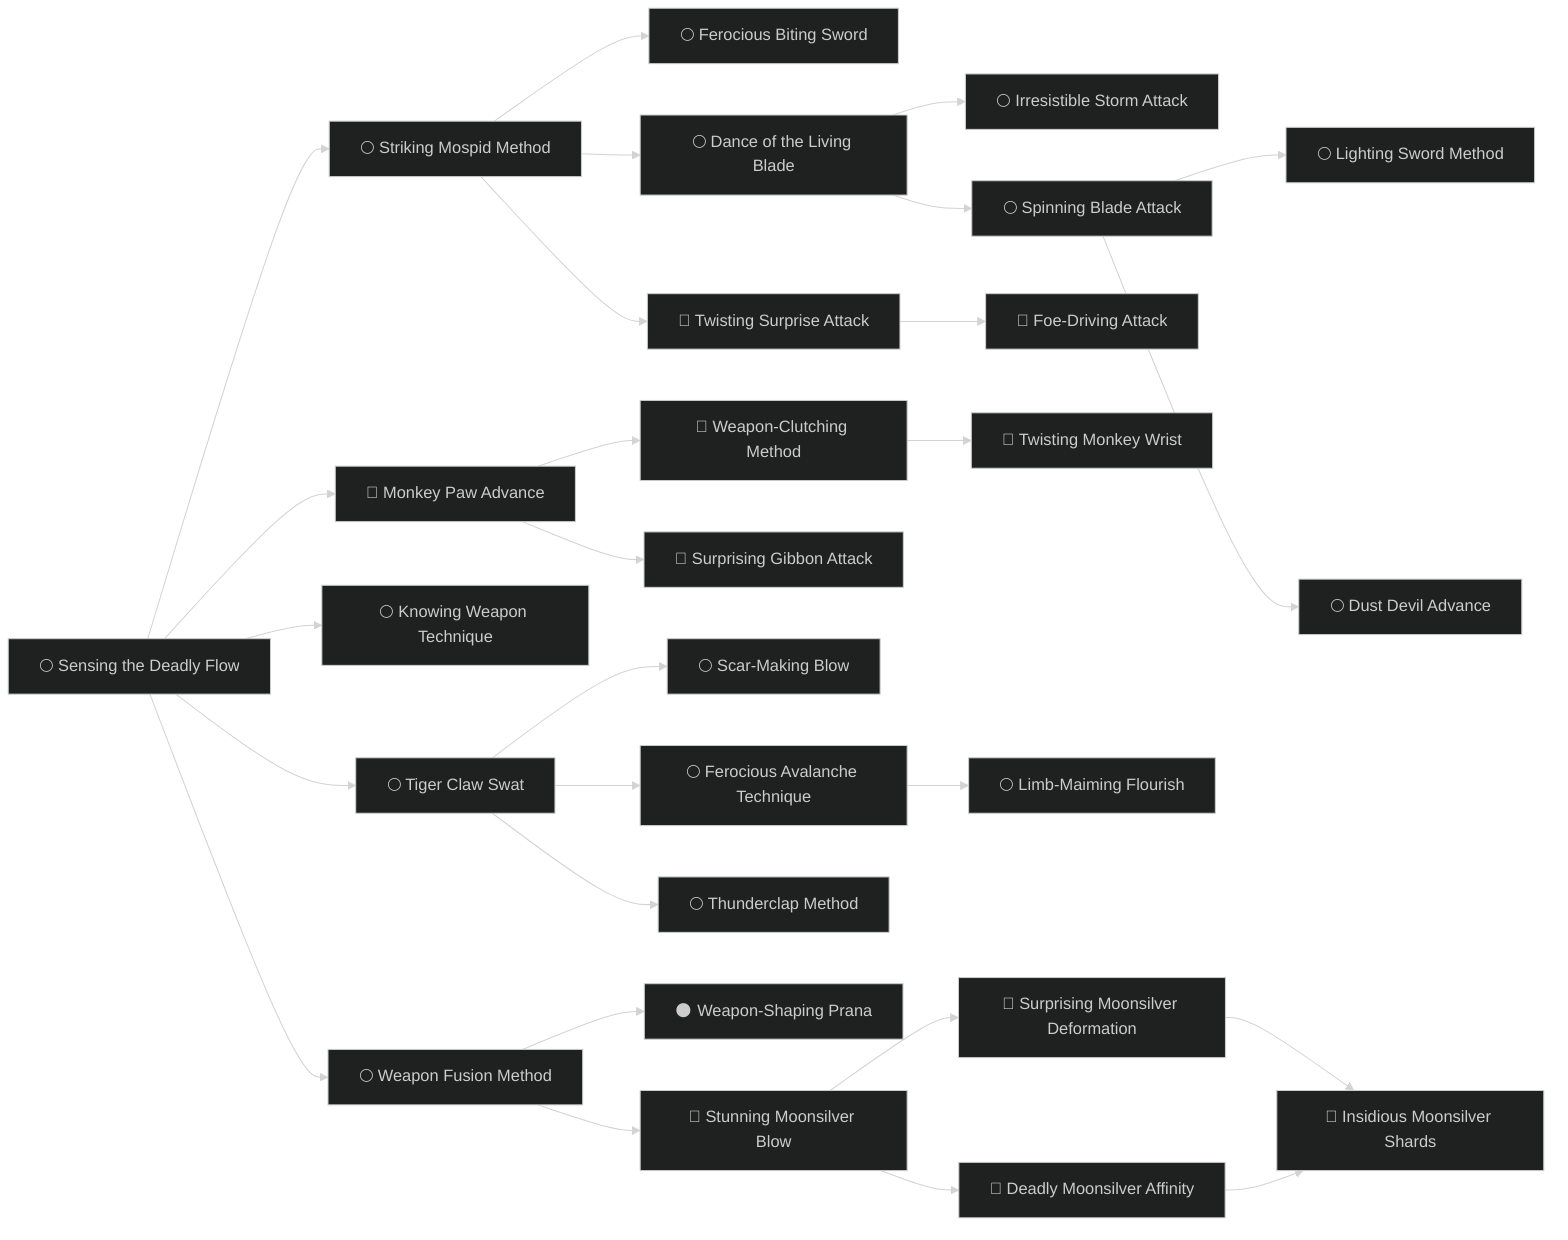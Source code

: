 ---
config:
  theme: dark
---
flowchart LR

    sensing_the_deadly_flow[🌕 Sensing the Deadly Flow]
    click sensing_the_deadly_flow callback "
        Sensing the Deadly Flow<br>
        <br>
        Cost: 1 mote per die<br>
        Duration: Instant<br>
        Type: Supplemental<br>
        Minimum Dexterity: 2<br>
        Minimum Essence: 1<br>
        Prerequisite Charms: None<br>
        <br>
        By means of this Charm, a Lunar can perceive the
        flows of Essence around his target, using them to guide
        his blows to best effect. For each mote of Essence spent
        on this Charm, the Lunar gains an additional attack die
        on a single Melee attack. These bonus dice may not
        exceed the character's Dexterity.
        "

    striking_mospid_method[🌕 Striking Mospid Method]
    sensing_the_deadly_flow --> striking_mospid_method
    click striking_mospid_method callback "
        Striking Mospid Method<br>
        <br>
        Cost: 1 mote per +1 initiative<br>
        Duration: Instant<br>
        Type: Reflexive<br>
        Minimum Dexterity: 2<br>
        Minimum Essence: 1<br>
        Prerequisite Charms: Sensing the Deadly Flow<br>
        <br>
        Using this Charm, a Lunar can imbue his weapon
        with preternatural speed, using his Essence and instincts
        to enhance the tempo of his attack. When rolling initiative
        for a turn in which the character plans to make a
        Melee attack, the Lunar may spend Essence to improve
        his initiative rating for a single turn, each mote buying a
        +1 modifier. The character cannot spend more motes
        than he has points of Dexterity. The Essence cost of the
        Charm is paid before making the initiative roll. The
        Striking Raptor Method cannot be used in a Combo with
        any other Charm that gives an initiative bonus.
        "

    ferocious_biting_sword[🌕 Ferocious Biting Sword]
    striking_mospid_method --> ferocious_biting_sword
    click ferocious_biting_sword callback "
        Ferocious Biting Sword<br>
        <br>
        Cost: 4 motes<br>
        Duration: Instant<br>
        Type: Supplemental<br>
        Minimum Strength: 2<br>
        Minimum Essence: 2<br>
        Prerequisite Charms: Striking Mospid Method<br>
        <br>
        By fortifying his attacking weapon with Essence, a
        Lunar can make it very difficult for his opponent to block
        a single attack with a hand-to-hand weapon. Players
        rolling to defend against this attack must roll two successes
        for each of the Exalt's own successes they seek to
        negate. If a defender rolls an odd number of successes, the
        extra success is wasted.<br>
        For Example: Red Jaw uses the Ferocious Biting Sword
        to enhance his attacks on a Solar. His reaver daiklave,
        Winter's Heart, arcs round at the enemy, and Red Jaw's
        player gets four successes on the attack. The Storyteller rolls
        the Solar's parry and gets seven successes. Ordinarily, this
        would cancel out Red Jaw's attack, but as the Ferocious
        Biting Sword Charm was in effect, it only cancels three of the
        successes, with the seventh success on the parry discarded.
        With one success remaining, Red Jaw's attack succeeds.
        "

    dance_of_the_living_blade[🌕 Dance of the Living Blade]
    striking_mospid_method --> dance_of_the_living_blade
    click dance_of_the_living_blade callback "
        Dance of the Living Blade<br>
        <br>
        Cost: 3 motes per attack, 1 Willpower<br>
        Duration: Instant<br>
        Type: Extra action<br>
        Minimum Dexterity: 4<br>
        Minimum Essence: 2<br>
        Prerequisite Charms: Striking Mospid Method<br>
        <br>
        By using the Dance of the Living Blade, the
        Lunar can make multiple Melee attacks per turn.
        These may be against the same foe or against multiple
        foes within a distance in yards equal to the Lunar's
        Dexterity. Each additional attack costs 3 motes of
        Essence, and the Lunar may purchase no more additional
        attacks than he has points of Essence. Each
        attack is made with the Lunar's full dice pool and must
        be parried or dodged separately. A Lunar can buy no
        more extra actions than (the initiative on which he
        activated this Charm ÷ 3, rounded down). This
        normally means (the character's initiative ÷ 3), but
        Lunars who hold their action and then invoke this
        Charm may lose extra actions.
        "

    irresistible_storm_attack[🌕 Irresistible Storm Attack]
    dance_of_the_living_blade --> irresistible_storm_attack
    click irresistible_storm_attack callback "
        Irresistible Storm Attack<br>
        <br>
        Cost: 6 motes + 1 mote per yard, 1 Willpower<br>
        Duration: Instant<br>
        Type: Extra action<br>
        Minimum Dexterity: 5<br>
        Minimum Essence: 3<br>
        Prerequisite Charms: Dance of the Living Blade<br>
        <br>
        Using this Charm, a Lunar can face multiple
        foes and force them onto the defensive. The Irresistible
        Storm Attack allows the Lunar to make a
        number of Melee attacks equal to his Essence. All
        the foes targeted by this Charm must be within a
        number of yards of the Lunar equal to twice his
        Dexterity. Each target of the Irresistible Storm Attack
        is subject to a full attack. In addition, for each
        additional mote the character spends, he may force
        all his opponents to either give up one yard of
        ground or give him a bonus Dexterity die, as per the
        Ferocious Avalanche Technique. The Irresistible
        Storm Attack cannot be used in a Combo with
        Charms that grant extra attack dice or extra actions.
        As with the Ferocious Avalanche Technique, the
        maximum number of bonus dice the character can
        gain is equal to his Dexterity. Each attack must be at
        a different foe, and no foe can be attacked more than
        once. Unused extra attacks are wasted.
        "

    spinning_blade_attack[🌕 Spinning Blade Attack]
    dance_of_the_living_blade --> spinning_blade_attack
    click spinning_blade_attack callback "
        Spinning Blade Attack<br>
        <br>
        Cost: 2 motes<br>
        Duration: Instant<br>
        Type: Extra action<br>
        Minimum Dexterity: 3<br>
        Minimum Essence: 3<br>
        Prerequisite Charms: Dance of the Living Blade<br>
        <br>
        By means of this Charm, activated immediately
        after rolling initiative, a Lunar armed with two hand-to-hand
        weapons can attack a single opponent twice in a
        single turn. One action is made with each weapon. Each
        attack uses the Lunar's full dice pool at the character's
        full initiative score, and neither attack is considered to
        be with the character's off hand. The Lunar using the
        Spinning Blade Attack may abort one or both of these
        attacks to parries and, thus, can attack twice, attack and
        parry or parry twice at his full dice pool in the same turn,
        provided the actions are against the same opponent.
        "

    lighting_sword_method[🌕 Lighting Sword Method]
    spinning_blade_attack --> lighting_sword_method
    click lighting_sword_method callback "
        Lighting Sword Method<br>
        <br>
        Cost: 5 motes<br>
        Duration: Instant<br>
        Type: Extra action<br>
        Minimum Dexterity: 4<br>
        Minimum Essence: 2<br>
        Prerequisite Charms: Spinning Blade Attack<br>
        <br>
        The Lightning Sword Method allows a Lunar armed
        with two weapons to attack one or two opponents in the
        same turn. The mechanics are as per the Spinning Blade
        Attack, save that both actions need not be directed
        against the same target, though the Lunar's attack has no
        greater range than normal, so both foes must be within
        the distance the Lunar can move for the turn.
        "

    dust_devil_advance[🌕 Dust Devil Advance]
    spinning_blade_attack --> dust_devil_advance
    click dust_devil_advance callback "
        Dust Devil Advance<br>
        <br>
        Cost: 3 motes, 1 Willpower<br>
        Duration: Varies<br>
        Type: Reflexive<br>
        Minimum Dexterity: 5<br>
        Minimum Essence: 3<br>
        Prerequisite Charms: Spinning Blade Attack<br>
        <br>
        Using this Charm, the Lunar becomes a whirling
        killing machine, constantly moving and attacking, ever
        aware of his surroundings. While using this Charm, the
        Lunar gets an initiative bonus equal to half (round down)
        the number of yards he moved the previous turn. The
        Charm remains active so long as the Lunar keeps moving
        and commits Essence to it. If he is forced to stop moving,
        the Charm ends. Additionally, while the Charm is active,
        the Lunar can turn to meet any attack and cannot be
        ambushed or attacked from the rear. The Dust Devil
        Advance cannot be used in a Combo with any other
        Charm that gives an initiative bonus. This Charm cannot
        give the Lunar more bonus dice than his Dexterity.
        "

    twisting_surprise_attack[🌙 Twisting Surprise Attack]
    striking_mospid_method --> twisting_surprise_attack
    click twisting_surprise_attack callback "
        Twisting Surprise Attack<br>
        <br>
        Cost: 4 motes<br>
        Duration: Instant<br>
        Type: Reflexive<br>
        Minimum Manipulation: 3<br>
        Minimum Essence: 2<br>
        Prerequisite Charms: Striking Mospid Method<br>
        <br>
        By suddenly transforming his body — extending
        his reach, adding an extra joint in an arm and so forth
        — the Lunar performs an &quot;impossible&quot; maneuver. As
        a result, he automatically wins initiative against a
        single opponent. This Charm can be activated at any
        point prior to the Lunar's actual action, so the player
        could roll initiative as normal but choose to activate
        this Charm depending on the actions of others. When
        used in a Combo with extra action type Charms, the
        Charm does not need to be applied to every action in
        that Combo. The Twisting Surprise Attack cannot be
        used in a Combo with any other Charm that gives an
        initiative bonus.
        "

    foe_driving_attack[🌙 Foe-Driving Attack]
    twisting_surprise_attack --> foe_driving_attack
    click foe_driving_attack callback "
        Foe-Driving Attack<br>
        <br>
        Cost: 5 motes, 1 Willpower<br>
        Duration: Instant<br>
        Type: Extra action<br>
        Minimum Charisma: 4<br>
        Minimum Essence: 3<br>
        Prerequisite Charms: Twisting Surprise Attack<br>
        <br>
        This Charm allows the Lunar to extend his body in
        wild and improbable ways, wrong-footing his opponent,
        keeping her off balance by force of arms and wearing
        down her defenses until she makes a deadly error. When
        activating this Charm, the Lunar's player rolls the attack
        dice normally, but if the player gets 3 or more successes
        (not extra successes) on the attack roll, the Lunar may
        immediately attack the same target again. If the second
        attack also gets 3 successes, the Lunar can attack again,
        and so on, up to a maximum number of attacks equal to
        the Lunar's Dexterity. All attacks must be at the same
        target. Damage for each attack is resolved normally
        before the next attack is launched, so unless the target
        has powerful defensive Charms, she will surely falter.
        The Foe-Driving Attack may not be used in any Combo
        that includes Charms that provide automatic successes
        on the attack roll.
        "

    monkey_paw_advance[🌙 Monkey Paw Advance]
    sensing_the_deadly_flow --> monkey_paw_advance
    click monkey_paw_advance callback "
        Monkey Paw Advance<br>
        <br>
        Cost: 1 mote per die<br>
        Duration: Instant<br>
        Type: Supplemental<br>
        Minimum Manipulation: 3<br>
        Minimum Essence: 2<br>
        Prerequisite Charms: Sensing the Deadly Flow<br>
        <br>
        The Lunar may combine his mastery of weapons and
        his protean nature to counter the efforts of an unwary
        foe, adjusting his weapon's path at the last moment to
        negate defensive moves. If an opponent attempts to
        parry a Lunar's Melee attack but does not completely
        block it, the Lunar's player can use the Monkey Paw
        Advantage to reroll the parried successes as another
        attack with the same weapon, paying 1 mote per die
        rerolled. If the opponent has actions remaining, she can
        attempt to parry these rerolled attack dice. The Monkey
        Paw Advantage confers no benefit if the target dodges.
        The Monkey Paw Advantage cannot be included in a
        Combo with Charms that give extra actions.
        "

    weapon_clutching_method[🌙 Weapon-Clutching Method]
    monkey_paw_advance --> weapon_clutching_method
    click weapon_clutching_method callback "
        Weapon-Clutching Method<br>
        <br>
        Cost: 2 motes
        Duration: Instant
        Type: Reflexive
        Minimum Manipulation: 3
        Minimum Essence: 2
        Prerequisite Charms: Monkey Paw Advantage
        Using this Charm, the Lunar can elongate one of his
        arms to retrieve a weapon that has been knocked from his
        grasp or to otherwise arm himself. The arm may extend
        to a number of yards equal to twice the Lunar's Essence,
        grabs the weapon, then returns to its normal length with
        the weapon ready to use. The extension and contraction
        of the arm are almost simultaneous, and so, the Weapon
        Clutching Method cannot be used to attack at a distance.
        Lunars who wish to make a ranged Melee attack
        will need to use the Surprising Gibbon Attack.
        "

    twisting_monkey_wrist[🌙 Twisting Monkey Wrist]
    weapon_clutching_method --> twisting_monkey_wrist
    click twisting_monkey_wrist callback "
        Twisting Monkey Wrist<br>
        <br>
        Cost: 1 mote per die<br>
        Duration: Instant<br>
        Type: Supplemental<br>
        Minimum Charisma: 3<br>
        Minimum Essence: 3<br>
        Prerequisite Charms: Weapon Clutching Method<br>
        <br>
        In addition to proving a major advantage in weaving
        past an opponents defenses, a Lunar's protean flexibility
        helps to make disarming opponents easy. The Lunar
        merely extends her limbs and alters the way her joints
        move in order to give her a considerable edge. When
        attempting a disarming attack (see Exalted, pp. 238-
        239), the Lunar can purchase additional dice up to her
        Dexterity. When using this Charm, the difficulty of
        disarming in melee combat decreases to 2. The target
        may parry the attempt as usual, but his player's reflexive
        Wits + Melee roll requires one more success than the
        Lunar's disarming roll to be effective.
        "

    surprising_gibbon_attack[🌙 Surprising Gibbon Attack]
    monkey_paw_advance --> surprising_gibbon_attack
    click surprising_gibbon_attack callback "
        Surprising Gibbon Attack<br>
        <br>
        Cost: 1 mote<br>
        Duration: Instant<br>
        Type: Supplemental<br>
        Minimum Manipulation: 4<br>
        Minimum Essence: 2<br>
        Prerequisite Charms: Monkey Paw Advantage<br>
        <br>
        Even allowing for the reach of limbs and weapons,
        melee combat requires the combatants to be within a
        few yards of each other. Longer weapons — such as
        pole arms — can confer considerable advantages,
        particularly when facing mounted opponents. Lunar
        Exalted may adjust their bodies to adjust circum-
        stances in their favor — they can elongate one or both
        limbs, allowing them to attack opponents some dis-
        tance. A Lunar using this Charm may attack at a
        distance of up to his Essence in yards. If the opponent
        is more than three yards from the Lunar, she will be
        unable to make a hand-to-hand counterattack and
        must move before engaging the Exalt in hand-to-hand
        combat. Any weapon wielded in this manner — even
        a knife — is considered a long weapon, and the Lunar
        does not suffer the usual penalties for attacking mounted
        opponents from on foot.
        "

    knowing_weapon_technique[🌕 Knowing Weapon Technique]
    sensing_the_deadly_flow --> knowing_weapon_technique
    click knowing_weapon_technique callback "
        Knowing Weapon Technique<br>
        <br>
        Cost: 3 motes per die<br>
        Duration: Instant<br>
        Type: Supplemental<br>
        Minimum Dexterity: 3<br>
        Minimum Essence: 2<br>
        Prerequisite Charms: Sensing the Deadly Flow<br>
        <br>
        By means of this Charm, a Lunar's control over his
        weapon is without peer, and he can steer his attack to its
        most deadly effect: Blades carve through flesh, and blunt
        weapons break bones like porcelain. After an opponent
        has applied his soak to an attack the Lunar makes using
        a hand-to-hand weapon, the Lunar may pay 3 motes of
        Essence per remaining damage point of damage. Each
        point paid for in this manner becomes an automatic
        success. The Lunar cannot buy more automatic successes
        than his permanent Essence.
        "

    tiger_claw_swat[🌕 Tiger Claw Swat]
    sensing_the_deadly_flow --> tiger_claw_swat
    click tiger_claw_swat callback "
        Tiger Claw Swat<br>
        <br>
        Cost: 3 motes per die<br>
        Duration: Instant<br>
        Type: Supplemental<br>
        Minimum Strength: 3<br>
        Minimum Essence: 2<br>
        Prerequisite Charms: Sensing the Deadly Flow<br>
        <br>
        By lunging at his foe and binding Essence into his
        attacks, a Lunar can inflict monstrous damage on his
        opponent. The shocking impact of such an attack is
        devastating and quite often ends the battle in the Lunar's
        favor. The Lunar may enhance a single Melee attack by
        buying additional damage dice at a cost of 3 motes per
        die. The maximum number of points that can be added
        is equal to the Lunar's Strength rating. This must be done
        before the attack is rolled.<br>
        The attack may be dodged as normal, but the
        difficulty of parrying an attack augmented with this
        Charm is greatly increased. All parry attempts must first
        overcome a base difficulty equal to the number of motes
        spent fueling Tiger Claw Swat before they subtract
        successes from the attack. This doesn't enhance the
        attack. They simply increase the difficulty of the target's
        parry and do not add to the damage of the Lunar's
        attack. The difficulty modifier is applied first and must
        be overcome before the extra successes can be applied
        to defending against the Lunar's blow. Tiger Claw Swat
        cannot be used in a Combo with other Charms that
        increase damage dice.
        "

    scar_making_blow[🌕 Scar-Making Blow]
    tiger_claw_swat --> scar_making_blow
    click scar_making_blow callback "
        Scar-Making Blow<br>
        <br>
        Cost: 2 motes<br>
        Duration: Instant<br>
        Type: Supplemental<br>
        Minimum Dexterity: 4<br>
        Minimum Essence: 2<br>
        Prerequisite Charms: Tiger Claw Swat<br>
        <br>
        Scars are an integral part of Lunar Exalted society,
        maintaining the Lunars' form and used as a means of
        counting coup. Scarring an opponent, without causing
        serious injury, is an unsubtle means of demonstrating
        martial superiority. A Lunar enacting this Charm can
        turn the Dexterity dice in his Dexterity + Melee attack
        pool into automatic successes when attempting to mark
        a target (see Exalted, p. 238). The opponent may parry
        or dodge as normal, reducing the net successes for the
        marking attempt.<br>
        Ritual scarring forms part of several Lunar events,
        and the Scar-Making Blow is used in some cases to
        impart the markings. In such cases, the target willingly
        undergoes the marking, and the number of successes
        needed to mark the target is reduced to 1. Scars imparted
        by this Charm are simply the product of healing and lack
        the magical strength of those imparted by the No Moon
        Caste's Form-Fixing Method.
        "

    ferocious_avalanche_technique[🌕 Ferocious Avalanche Technique]
    tiger_claw_swat --> ferocious_avalanche_technique
    click ferocious_avalanche_technique callback "
        Ferocious Avalanche Technique<br>
        <br>
        Cost: 1 mote per yard<br>
        Duration: Instant<br>
        Type: Supplemental<br>
        Minimum Dexterity: 3<br>
        Minimum Essence: 2<br>
        Prerequisite Charms: Tiger Claw Swat<br>
        <br>
        By making a series of swift and decisive blows, a
        Lunar can unbalance his opponent. By using the
        Ferocious Avalanche Technique, the Lunar forces
        his opponent to give ground. For each mote of Essence
        spent by the Lunar, his target must either back
        off a yard or allow the Lunar to gain a bonus attack
        die. If the opponent has not yet acted this turn or has
        moved less than half his move allowance, he may
        back off as a reflexive action. If the opponent does not
        (or cannot) back away, the Lunar gains a number of
        bonus attack dice equal to the distance the target
        didn't move. The maximum bonus the Lunar can
        gain from this attack is equal to his Dexterity, and
        these are Dexterity bonus dice.<br>
        For example: A Lunar attacks and puts 3 motes of
        Essence into the Ferocious Avalanche Technique. His opponent
        must either back up three yards or else the Lunar gains
        +3 attack dice. If the opponent backed up a yard but could go
        no further due to an obstacle, the Lunar would gain + 2 attack
        dice (3 - the distance in yards moved).
        "

    limb_maiming_flourish[🌕 Limb-Maiming Flourish]
    ferocious_avalanche_technique --> limb_maiming_flourish
    click limb_maiming_flourish callback "
        Limb-Maiming Flourish<br>
        <br>
        Cost: 6 motes<br>
        Duration: Instant<br>
        Type: Supplemental<br>
        Minimum Dexterity: 4<br>
        Minimum Essence: 2<br>
        Prerequisite Charms: Ferocious Avalanche Technique<br>
        <br>
        Using the Limb-Maiming Flourish, a Lunar uses
        Essence to maximize the lethal effect of her weapon,
        guiding it to the points that will do most damage.
        When rolling damage, any 10s on the damage dice
        count as two successes. After determining the actual
        amount of damage inflicted, the Lunar may reduce one
        of the victim's Physical Attributes or Appearance by
        one instead of inflicting two health levels of damage.
        This may not reduce an Attribute below 1, nor may it
        be used to convert all damage into Attribute loss — the
        target must loose at least one health level per Attribute
        point lost. An Exalted requires a week of healing to
        recover each Attribute point lost, but such injuries are
        permanent if inflicted on mortals. Limb-Maiming Flourish
        cannot be used in a Combo with other Charms that
        increase damage dice.
        "

    thunderclap_method[🌕 Thunderclap Method]
    tiger_claw_swat --> thunderclap_method
    click thunderclap_method callback "
        Thunderclap Method<br>
        <br>
        Cost: 1 mote per die<br>
        Duration: Instant<br>
        Type: Supplemental<br>
        Minimum Strength: 3<br>
        Minimum Essence: 3<br>
        Prerequisite Charms: Tiger Claw Swat<br>
        <br>
        Most competent swordsmen can adjust their blows
        so as to cause bashing damage to their targets. The
        Lunar Exalted are considerably more formidable than
        any mortal swordsman, and their Essence-laden blows
        can fell even a Terrestrial. By means of the Thunderclap
        Method, a Lunar increases the strength of a Melee
        attack while softening its impact, so that it will only
        fell an enemy, rather than slay her. A blow enhanced
        by this Charm rings like thunder, stunning the opponent.
        Any attack enhanced with this Charm
        automatically does only bashing damage, but after
        subtracting soak from the damage of the attack, the
        Lunar can activate this Charm and pay 1 mote to
        change a remaining die of damage to an automatic
        success. Each remaining die becomes an automatic
        success, inflicting a level of bashing damage. A Lunar
        cannot buy more automatic damage successes in this
        fashion than he has points of Strength. The Charm
        cannot be part of a Combo with any other Charm that
        grants automatic damage successes.
        "

    weapon_fusion_method[🌕 Weapon Fusion Method]
    sensing_the_deadly_flow --> weapon_fusion_method
    click weapon_fusion_method callback "
        Weapon Fusion Method<br>
        <br>
        Cost: 1 mote<br>
        Duration: Instant<br>
        Type: Supplemental<br>
        Minimum Dexterity: 3<br>
        Minimum Essence: 2<br>
        Prerequisite Charms: Sensing the Deadly Flow<br>
        <br>
        By means of this Charm, the Lunar's weapon becomes
        an extension of his body. When making a single
        attack or parry with a hand-to-hand weapon, the Lunar's
        player can use his choice of the character's Melee, Brawl
        or Martial Arts Abilities. The weapon's characteristics
        are unaffected, only the Ability used to make the attack
        changes. The Weapon Fusion Method cannot be used as
        part of a Combo that incorporates Charms that aid in
        unarmed Brawl or Martial Arts combat.
        "

    weapon_shaping_prana[🌑 Weapon-Shaping Prana]
    weapon_fusion_method --> weapon_shaping_prana
    click weapon_shaping_prana callback "
        Weapon-Shaping Prana<br>
        <br>
        Cost: 2 or 3 motes<br>
        Duration: Indefinite<br>
        Type: Simple<br>
        Minimum Wits: 2<br>
        Minimum Essence: 3<br>
        Prerequisite Charms: Weapon Fusion Method<br>
        <br>
        Using this Charm, a Lunar can pick up any piece of
        wood or bone and imbue it with his Essence to transform
        it into a serviceable hand-to-hand weapon (selected
        from the list on p. 327 of Exalted). It costs 2 motes to
        form a one-handed hand-to-hand weapon and 3 motes
        to form a two-handed hand-to-hand weapon. These
        weapons can be used by others as well as by the Lunar and
        persist until the Exalt withdraws the Essence committed
        to the Charm.
        "

    stunning_moonsilver_blow[🌙 Stunning Moonsilver Blow]
    weapon_fusion_method --> stunning_moonsilver_blow
    click stunning_moonsilver_blow callback "
        Stunning Moonsilver Blow<br>
        <br>
        Cost: 1 mote<br>
        Duration: Instant<br>
        Type: Supplemental<br>
        Minimum Manipulation: 3<br>
        Minimum Essence: 3<br>
        Prerequisite Charms: Weapon Fusion Method<br>
        <br>
        The Lunar's mastery of moonsilver weapons allows
        her to imbue such a weapon with Essence, causing it to
        flow and flatten, rather than crush or cut. With the use of
        this Charm, the Lunar can cause a single attack with a
        moonsilver weapon to inflict bashing damage rather than
        lethal without subtracting a success from her attack action
        as per the normal pulling blows rules (see Exalted, p. 238).
        "

    surprising_moonsilver_deformation[🌙 Surprising Moonsilver Deformation]
    stunning_moonsilver_blow --> surprising_moonsilver_deformation
    click surprising_moonsilver_deformation callback "
        Surprising Moonsilver Deformation<br>
        <br>
        Cost: 2 per success<br>
        Duration: Instant<br>
        Type: Supplemental<br>
        Minimum Manipulation: 4<br>
        Minimum Essence: 3<br>
        Prerequisite Charms: Stunning Moonsilver Blow<br>
        <br>
        Moonsilver weapons have an innate link to the
        Lunar Exalted, affording them considerable advantages
        in combat. Combining this Charm with a moonsilver
        weapon's fluid nature increases the difficulty of parrying
        or dodging the weapon; the weapon simply flows around
        the opponent's defenses or anticipates the defensive
        moves. Increase the number of successes needed to parry
        or dodge a single attack with a moonsilver weapon by up
        to the Exalt's Essence, at a cost of 2 per additional success
        required. These simply increase the difficulty of the
        target's parry roll and do not add to the damage of the
        Lunar's attack. The difficulty modifier is applied first and
        must be overcome before the extra successes can be
        applied to defend against the Lunar's blow. This Charm
        has no effect if the parrying weapon is also made of
        moonsilver, nor is it effective when attacking with
        moonsilver talons or teeth.
        "

    deadly_moonsilver_affinity[🌙 Deadly Moonsilver Affinity]
    stunning_moonsilver_blow --> deadly_moonsilver_affinity
    click deadly_moonsilver_affinity callback "
        Deadly Moonsilver Affinity<br>
        <br>
        Cost: 1 or 3 motes per die<br>
        Duration: Instant<br>
        Type: Supplemental<br>
        Minimum Manipulation: 4<br>
        Minimum Essence: 3<br>
        Prerequisite Charms: Stunning Moonsilver Blow<br>
        <br>
        By means of this Charm, a Lunar can further
        exploit his weapon's fluid form, rendering it into a truly
        devastating tool, for the edge flows into blows, seeking
        to widen and deepen cuts or reshaping itself to smash
        bones for maximum effect. When making a damage
        roll for a moonsilver weapon, the Lunar's player can
        purchase additional damage dice up to the weapon's
        damage rating. These points are added before soak is
        applied. Bonus dice of damage up to the Lunar's
        Strength cost 1 mote each, while those that exceed the
        character's Strength cost 3 motes each. Deadly
        Moonsilver Affinity cannot be used as part of a Combo
        with other Charms that increase the damage value or
        extra successes of an attack.
        "

    insidious_moonsilver_shards[🌙 Insidious Moonsilver Shards]
    surprising_moonsilver_deformation --> insidious_moonsilver_shards
    deadly_moonsilver_affinity --> insidious_moonsilver_shards
    click insidious_moonsilver_shards callback "
        Insidious Moonsilver Shards<br>
        <br>
        Cost: 6 motes, 1 Willpower<br>
        Duration: Instant<br>
        Type: Supplemental<br>
        Minimum Charisma: 4<br>
        Minimum Essence: 4<br>
        Prerequisite Charms: Surprising Moonsilver Deformation, Deadly Moonsilver Affinity<br>
        <br>
        A moonsilver weapon's edge is its most lethal aspect,
        inflicting heinous damage on the Lunar's foes. It is
        not, however, the only harm such weapons can inflict. A
        more insidious option is open to appropriately minded
        Lunars. By activating this Charm, the Lunar empowers
        his moonsilver weapon so that it gains a purpose even
        when beyond his hands. If the blow is successful, a
        fragment of the blade breaks off in the wound, remaining
        to cause grievous harm to the victim. The player must
        pay for the Charm before making the attack roll. For the
        magic to have effect, the attack must be successful and
        must inflict at least one health level of damage.<br>
        The attack does damage as normal, and a shard of
        moonsilver remains in the wound, slowly working its way
        through the victim's body. This causes one die of lethal
        damage per day and continues to cause damage until it is
        removed. Removing the shard requires at least Medicine
        3 and is Challenging (requires 3 successes). The removal
        procedure causes five dice of lethal damage, minus one
        die per extra success (to a minimum of 1L). Charms that
        heal aggravated damage, such as Bodily Regeneration
        Prana, can also be used to expel a moonsilver shard, as
        can a shapeshifting stunt. Activating this Charm lowers
        the weapon's damage rating by 1 until the next night the
        moon is full.
        "